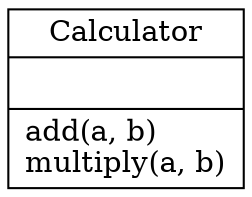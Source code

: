 digraph "classes" {
rankdir=BT
charset="utf-8"
"src.app.Calculator" [color="black", fontcolor="black", label=<{Calculator|<br ALIGN="LEFT"/>|add(a, b)<br ALIGN="LEFT"/>multiply(a, b)<br ALIGN="LEFT"/>}>, shape="record", style="solid"];
}
